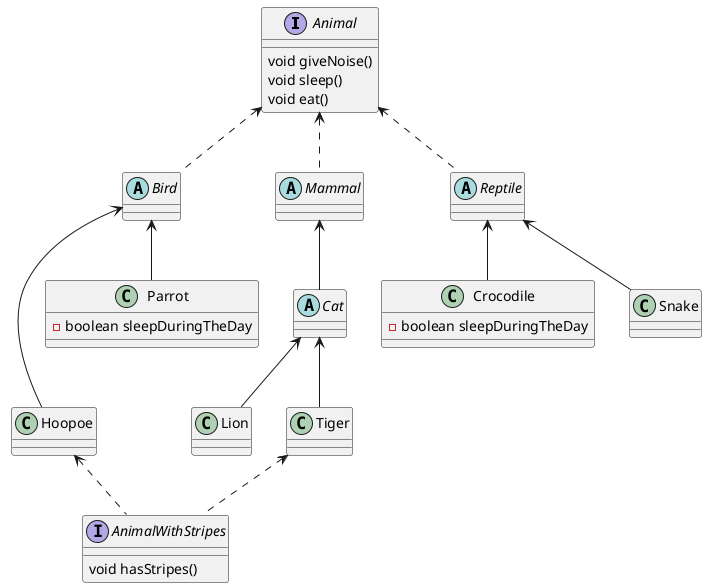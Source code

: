@startuml

interface Animal {
void giveNoise()
void sleep()
void eat()
}
interface AnimalWithStripes {
 void hasStripes()
}

abstract class Bird
abstract class Mammal
abstract class Reptile
abstract class Cat

class Hoopoe
class Parrot {
- boolean sleepDuringTheDay
}
class Lion
class Tiger
class Crocodile {
- boolean sleepDuringTheDay
}
class Snake

Animal<..Mammal
Animal<..Bird
Animal <.. Reptile

Reptile <--Crocodile
Reptile <--Snake
Bird<--Parrot
Bird<--Hoopoe
Mammal<--Cat
Cat<-- Lion
Cat<--Tiger

Tiger<..AnimalWithStripes
Hoopoe<..AnimalWithStripes

@enduml